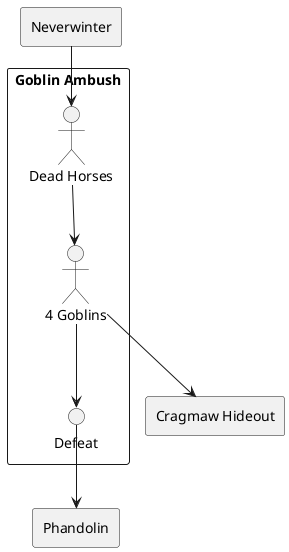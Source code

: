 @startuml Goldlin Ambush
skinparam componentStyle rectangle
skinparam handwritten false

Component "Neverwinter" as Neverwinter

rectangle "Goblin Ambush" as GoblinAmbush {
    Actor "Dead Horses" as DeadHorses
    Actor "4 Goblins" as Goblins
    Interface "Defeat" as Defeat
}

Component "Cragmaw Hideout" as CragmawHideout
Component "Phandolin" as Phandolin

Neverwinter --> DeadHorses
DeadHorses --> Goblins
Goblins --> CragmawHideout
Goblins --> Defeat
Defeat --> Phandolin


@enduml
